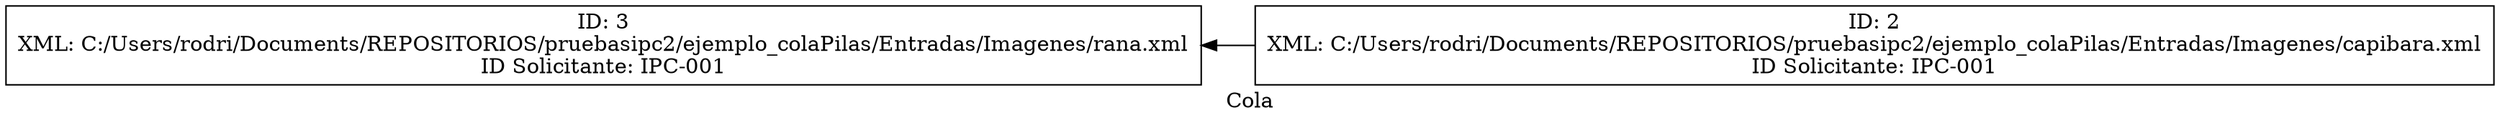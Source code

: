 digraph G {
    rankdir="RL";
    label="Cola";
    node[shape=box];
    nodo0[label="ID: 2\nXML: C:/Users/rodri/Documents/REPOSITORIOS/pruebasipc2/ejemplo_colaPilas/Entradas/Imagenes/capibara.xml\nID Solicitante: IPC-001"];
nodo1[label="ID: 3\nXML: C:/Users/rodri/Documents/REPOSITORIOS/pruebasipc2/ejemplo_colaPilas/Entradas/Imagenes/rana.xml\nID Solicitante: IPC-001"];
nodo0 -> nodo1;
}